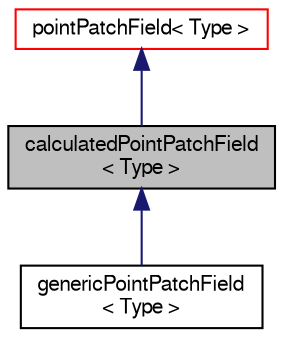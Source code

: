digraph "calculatedPointPatchField&lt; Type &gt;"
{
  bgcolor="transparent";
  edge [fontname="FreeSans",fontsize="10",labelfontname="FreeSans",labelfontsize="10"];
  node [fontname="FreeSans",fontsize="10",shape=record];
  Node1 [label="calculatedPointPatchField\l\< Type \>",height=0.2,width=0.4,color="black", fillcolor="grey75", style="filled" fontcolor="black"];
  Node2 -> Node1 [dir="back",color="midnightblue",fontsize="10",style="solid",fontname="FreeSans"];
  Node2 [label="pointPatchField\< Type \>",height=0.2,width=0.4,color="red",URL="$a01838.html"];
  Node1 -> Node3 [dir="back",color="midnightblue",fontsize="10",style="solid",fontname="FreeSans"];
  Node3 [label="genericPointPatchField\l\< Type \>",height=0.2,width=0.4,color="black",URL="$a00890.html",tooltip="A generic version of calculatedPointPatchField, useful as a fallback for handling unknown patch types..."];
}
